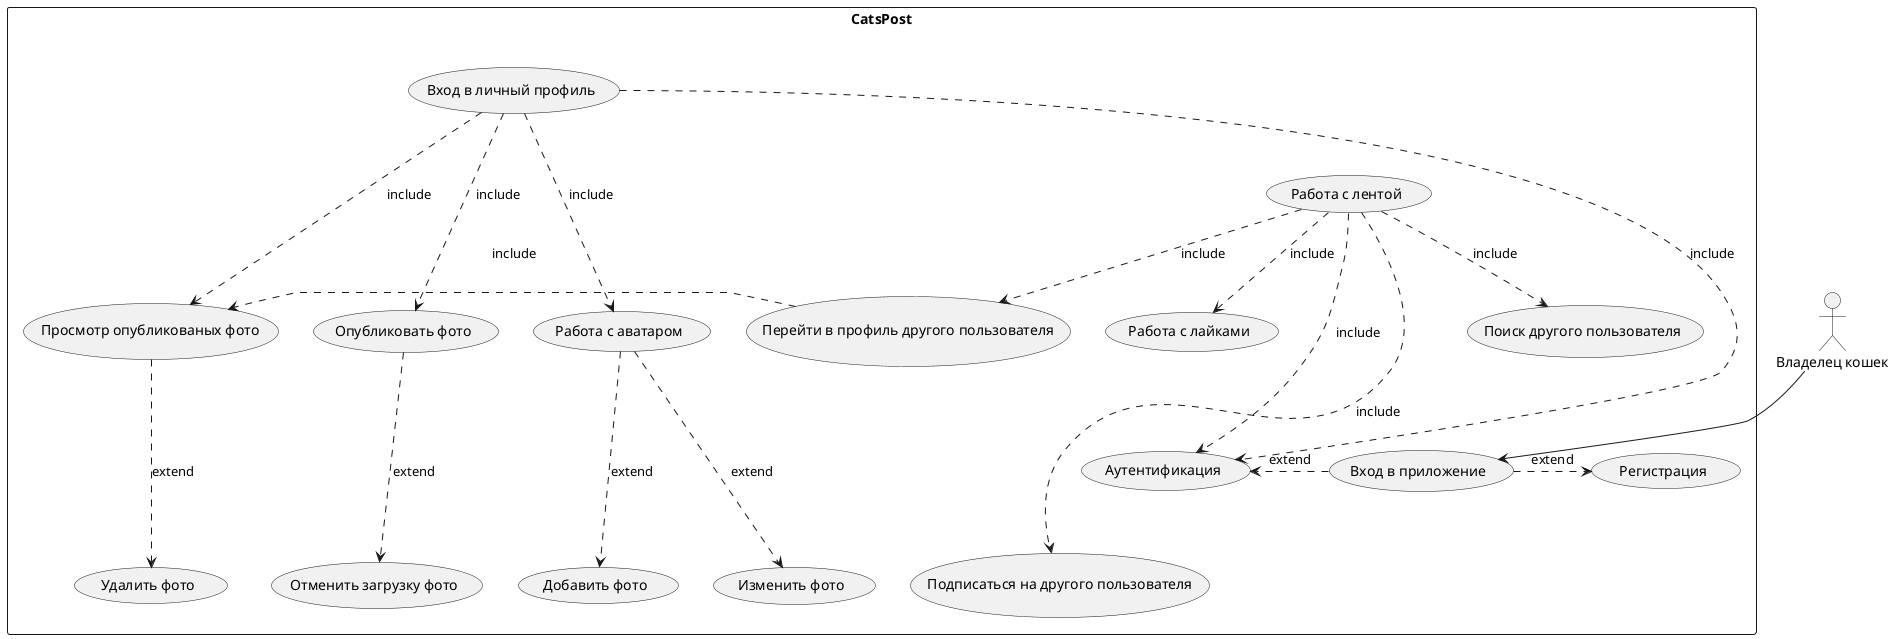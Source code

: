 @startuml
skinparam packageStyle rectangle
actor "Владелец кошек"
rectangle CatsPost {
"Владелец кошек" --> (Вход в приложение)
(Вход в личный профиль) ....> (Аутентификация) : include
(Вход в личный профиль) ...> (Просмотр опубликованых фото) :include
(Просмотр опубликованых фото) ...> (Удалить фото) :extend
(Вход в личный профиль) ...> (Опубликовать фото) :include
(Опубликовать фото) ...> (Отменить загрузку фото) : extend
(Вход в личный профиль) ...> (Работа с аватаром) :include
(Работа с аватаром) ...> (Добавить фото) :extend
(Работа с аватаром) ...> (Изменить фото) :extend
(Вход в приложение) .> (Регистрация) : extend
(Вход в приложение) .> (Аутентификация) : extend
(Работа с лентой) ..> (Аутентификация) : include
(Работа с лентой) ..> (Работа с лайками) : include
(Работа с лентой) ..> (Перейти в профиль другого пользователя) : include
(Перейти в профиль другого пользователя) .> (Просмотр опубликованых фото) : include
(Работа с лентой) ....> (Подписаться на другого пользователя) : include
(Работа с лентой) ..> (Поиск другого пользователя) : include
}
@enduml